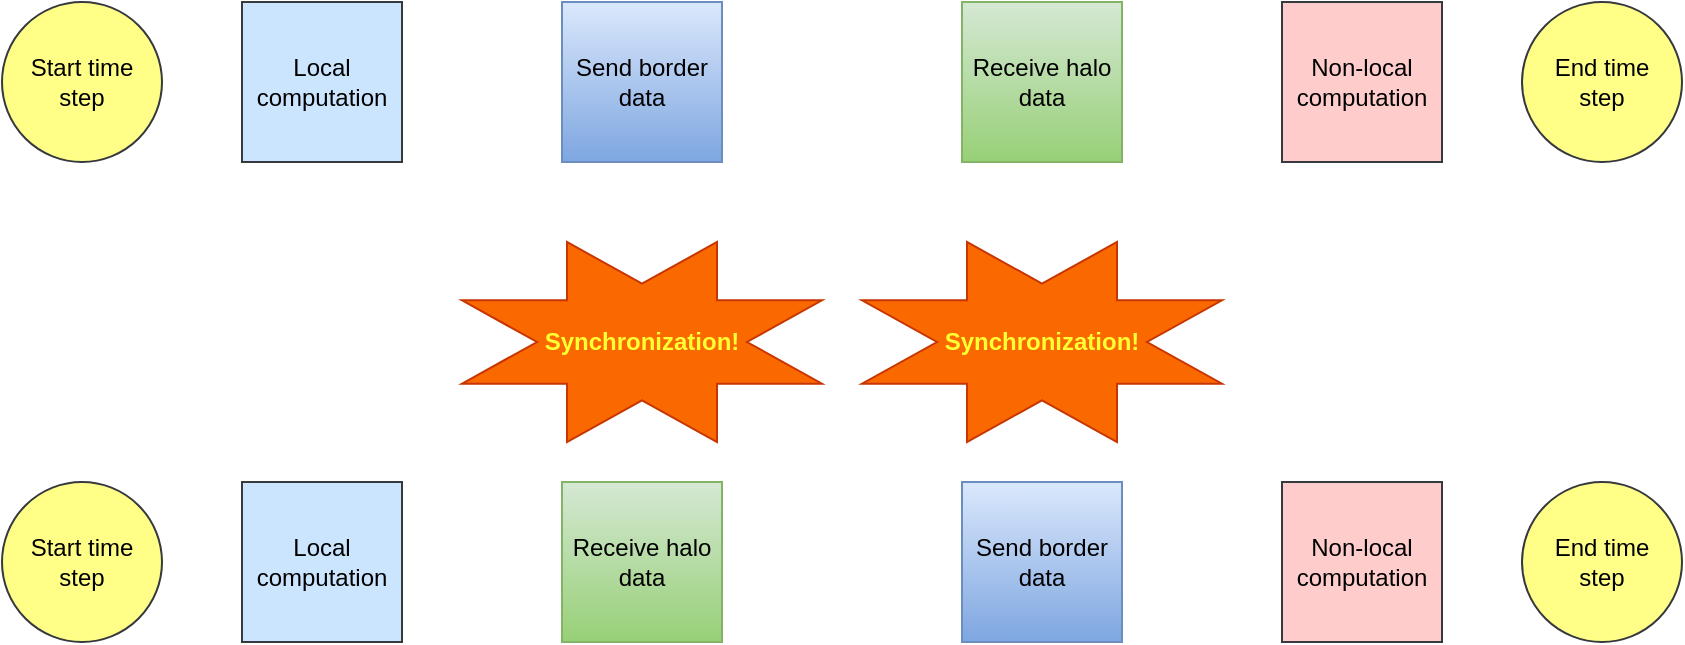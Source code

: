 <mxfile version="13.9.7" type="github"><diagram id="5Cmo91NUEk2H3ckEnoAz" name="Page-1"><mxGraphModel dx="800" dy="1141" grid="1" gridSize="10" guides="1" tooltips="1" connect="1" arrows="1" fold="1" page="1" pageScale="1" pageWidth="850" pageHeight="1100" math="0" shadow="0"><root><mxCell id="0"/><mxCell id="1" parent="0"/><mxCell id="lO88fd5yi4aPhk9MZSfZ-1" value="Local computation" style="rounded=0;whiteSpace=wrap;html=1;fillColor=#cce5ff;strokeColor=#36393d;" parent="1" vertex="1"><mxGeometry x="160" y="120" width="80" height="80" as="geometry"/></mxCell><mxCell id="lO88fd5yi4aPhk9MZSfZ-2" value="Send border data" style="rounded=0;whiteSpace=wrap;html=1;fillColor=#dae8fc;strokeColor=#6c8ebf;gradientColor=#7ea6e0;" parent="1" vertex="1"><mxGeometry x="320" y="120" width="80" height="80" as="geometry"/></mxCell><mxCell id="lO88fd5yi4aPhk9MZSfZ-3" value="Receive halo data" style="rounded=0;whiteSpace=wrap;html=1;fillColor=#d5e8d4;strokeColor=#82b366;gradientColor=#97d077;" parent="1" vertex="1"><mxGeometry x="520" y="120" width="80" height="80" as="geometry"/></mxCell><mxCell id="lO88fd5yi4aPhk9MZSfZ-4" value="Non-local computation" style="rounded=0;whiteSpace=wrap;html=1;fillColor=#ffcccc;strokeColor=#36393d;" parent="1" vertex="1"><mxGeometry x="680" y="120" width="80" height="80" as="geometry"/></mxCell><mxCell id="lO88fd5yi4aPhk9MZSfZ-5" value="Start time&lt;br&gt;step" style="ellipse;whiteSpace=wrap;html=1;aspect=fixed;fillColor=#ffff88;strokeColor=#36393d;" parent="1" vertex="1"><mxGeometry x="40" y="120" width="80" height="80" as="geometry"/></mxCell><mxCell id="lO88fd5yi4aPhk9MZSfZ-6" value="End time&lt;br&gt;step" style="ellipse;whiteSpace=wrap;html=1;aspect=fixed;fillColor=#ffff88;strokeColor=#36393d;" parent="1" vertex="1"><mxGeometry x="800" y="120" width="80" height="80" as="geometry"/></mxCell><mxCell id="lO88fd5yi4aPhk9MZSfZ-7" value="Local computation" style="rounded=0;whiteSpace=wrap;html=1;fillColor=#cce5ff;strokeColor=#36393d;" parent="1" vertex="1"><mxGeometry x="160" y="360" width="80" height="80" as="geometry"/></mxCell><mxCell id="lO88fd5yi4aPhk9MZSfZ-8" value="Send border data" style="rounded=0;whiteSpace=wrap;html=1;fillColor=#dae8fc;strokeColor=#6c8ebf;gradientColor=#7ea6e0;" parent="1" vertex="1"><mxGeometry x="520" y="360" width="80" height="80" as="geometry"/></mxCell><mxCell id="lO88fd5yi4aPhk9MZSfZ-9" value="Receive halo data" style="rounded=0;whiteSpace=wrap;html=1;fillColor=#d5e8d4;strokeColor=#82b366;gradientColor=#97d077;" parent="1" vertex="1"><mxGeometry x="320" y="360" width="80" height="80" as="geometry"/></mxCell><mxCell id="lO88fd5yi4aPhk9MZSfZ-10" value="Non-local computation" style="rounded=0;whiteSpace=wrap;html=1;fillColor=#ffcccc;strokeColor=#36393d;" parent="1" vertex="1"><mxGeometry x="680" y="360" width="80" height="80" as="geometry"/></mxCell><mxCell id="lO88fd5yi4aPhk9MZSfZ-11" value="Start time&lt;br&gt;step" style="ellipse;whiteSpace=wrap;html=1;aspect=fixed;fillColor=#ffff88;strokeColor=#36393d;" parent="1" vertex="1"><mxGeometry x="40" y="360" width="80" height="80" as="geometry"/></mxCell><mxCell id="lO88fd5yi4aPhk9MZSfZ-12" value="End time&lt;br&gt;step" style="ellipse;whiteSpace=wrap;html=1;aspect=fixed;fillColor=#ffff88;strokeColor=#36393d;" parent="1" vertex="1"><mxGeometry x="800" y="360" width="80" height="80" as="geometry"/></mxCell><mxCell id="lO88fd5yi4aPhk9MZSfZ-13" value="" style="verticalLabelPosition=bottom;verticalAlign=top;html=1;shape=mxgraph.basic.8_point_star;fillColor=#fa6800;strokeColor=#C73500;fontColor=#ffffff;" parent="1" vertex="1"><mxGeometry x="270" y="240" width="180" height="100" as="geometry"/></mxCell><mxCell id="lO88fd5yi4aPhk9MZSfZ-15" value="Synchronization!" style="text;html=1;strokeColor=none;fillColor=none;align=center;verticalAlign=middle;whiteSpace=wrap;rounded=0;fontColor=#FFFF33;fontStyle=1" parent="1" vertex="1"><mxGeometry x="340" y="280" width="40" height="20" as="geometry"/></mxCell><mxCell id="3HjwUv_7Wy4pxJoXdtvw-2" value="" style="verticalLabelPosition=bottom;verticalAlign=top;html=1;shape=mxgraph.basic.8_point_star;fillColor=#fa6800;strokeColor=#C73500;fontColor=#ffffff;" parent="1" vertex="1"><mxGeometry x="470" y="240" width="180" height="100" as="geometry"/></mxCell><mxCell id="3HjwUv_7Wy4pxJoXdtvw-3" value="Synchronization!" style="text;html=1;strokeColor=none;fillColor=none;align=center;verticalAlign=middle;whiteSpace=wrap;rounded=0;fontColor=#FFFF33;fontStyle=1" parent="1" vertex="1"><mxGeometry x="540" y="280" width="40" height="20" as="geometry"/></mxCell></root></mxGraphModel></diagram></mxfile>